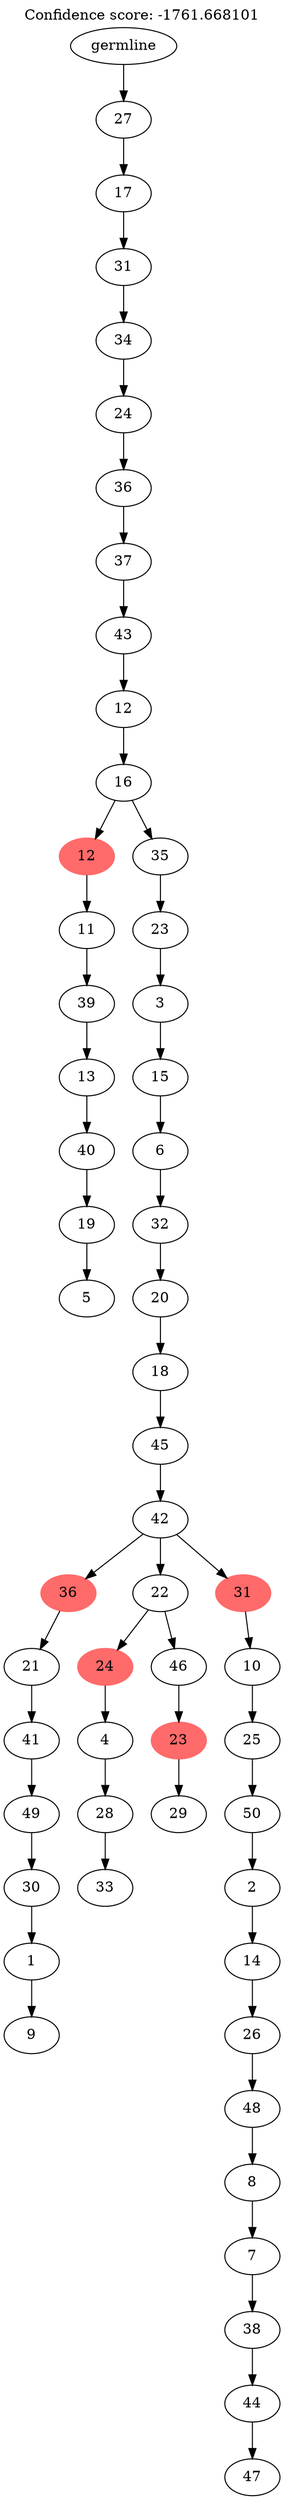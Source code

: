 digraph g {
	"54" -> "55";
	"55" [label="5"];
	"53" -> "54";
	"54" [label="19"];
	"52" -> "53";
	"53" [label="40"];
	"51" -> "52";
	"52" [label="13"];
	"50" -> "51";
	"51" [label="39"];
	"49" -> "50";
	"50" [label="11"];
	"47" -> "48";
	"48" [label="9"];
	"46" -> "47";
	"47" [label="1"];
	"45" -> "46";
	"46" [label="30"];
	"44" -> "45";
	"45" [label="49"];
	"43" -> "44";
	"44" [label="41"];
	"42" -> "43";
	"43" [label="21"];
	"40" -> "41";
	"41" [label="33"];
	"39" -> "40";
	"40" [label="28"];
	"38" -> "39";
	"39" [label="4"];
	"36" -> "37";
	"37" [label="29"];
	"35" -> "36";
	"36" [color=indianred1, style=filled, label="23"];
	"34" -> "35";
	"35" [label="46"];
	"34" -> "38";
	"38" [color=indianred1, style=filled, label="24"];
	"32" -> "33";
	"33" [label="47"];
	"31" -> "32";
	"32" [label="44"];
	"30" -> "31";
	"31" [label="38"];
	"29" -> "30";
	"30" [label="7"];
	"28" -> "29";
	"29" [label="8"];
	"27" -> "28";
	"28" [label="48"];
	"26" -> "27";
	"27" [label="26"];
	"25" -> "26";
	"26" [label="14"];
	"24" -> "25";
	"25" [label="2"];
	"23" -> "24";
	"24" [label="50"];
	"22" -> "23";
	"23" [label="25"];
	"21" -> "22";
	"22" [label="10"];
	"20" -> "21";
	"21" [color=indianred1, style=filled, label="31"];
	"20" -> "34";
	"34" [label="22"];
	"20" -> "42";
	"42" [color=indianred1, style=filled, label="36"];
	"19" -> "20";
	"20" [label="42"];
	"18" -> "19";
	"19" [label="45"];
	"17" -> "18";
	"18" [label="18"];
	"16" -> "17";
	"17" [label="20"];
	"15" -> "16";
	"16" [label="32"];
	"14" -> "15";
	"15" [label="6"];
	"13" -> "14";
	"14" [label="15"];
	"12" -> "13";
	"13" [label="3"];
	"11" -> "12";
	"12" [label="23"];
	"10" -> "11";
	"11" [label="35"];
	"10" -> "49";
	"49" [color=indianred1, style=filled, label="12"];
	"9" -> "10";
	"10" [label="16"];
	"8" -> "9";
	"9" [label="12"];
	"7" -> "8";
	"8" [label="43"];
	"6" -> "7";
	"7" [label="37"];
	"5" -> "6";
	"6" [label="36"];
	"4" -> "5";
	"5" [label="24"];
	"3" -> "4";
	"4" [label="34"];
	"2" -> "3";
	"3" [label="31"];
	"1" -> "2";
	"2" [label="17"];
	"0" -> "1";
	"1" [label="27"];
	"0" [label="germline"];
	labelloc="t";
	label="Confidence score: -1761.668101";
}
